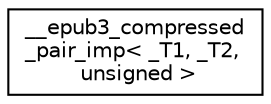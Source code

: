 digraph "Graphical Class Hierarchy"
{
  edge [fontname="Helvetica",fontsize="10",labelfontname="Helvetica",labelfontsize="10"];
  node [fontname="Helvetica",fontsize="10",shape=record];
  rankdir="LR";
  Node1 [label="__epub3_compressed\l_pair_imp\< _T1, _T2,\l unsigned \>",height=0.2,width=0.4,color="black", fillcolor="white", style="filled",URL="$class____epub3__compressed__pair__imp.xhtml"];
}
